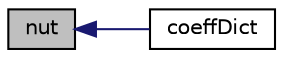 digraph "nut"
{
  bgcolor="transparent";
  edge [fontname="Helvetica",fontsize="10",labelfontname="Helvetica",labelfontsize="10"];
  node [fontname="Helvetica",fontsize="10",shape=record];
  rankdir="LR";
  Node643 [label="nut",height=0.2,width=0.4,color="black", fillcolor="grey75", style="filled", fontcolor="black"];
  Node643 -> Node644 [dir="back",color="midnightblue",fontsize="10",style="solid",fontname="Helvetica"];
  Node644 [label="coeffDict",height=0.2,width=0.4,color="black",URL="$a32193.html#a200eb13d75fb73a9827b5f5c754e027f",tooltip="Const access to the coefficients dictionary. "];
}
